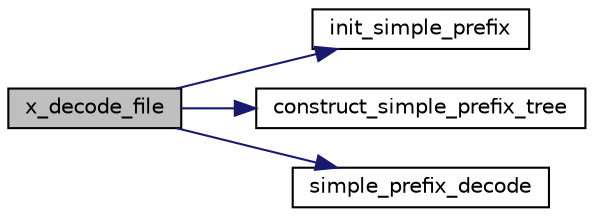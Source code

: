 digraph "x_decode_file"
{
  edge [fontname="Helvetica",fontsize="10",labelfontname="Helvetica",labelfontsize="10"];
  node [fontname="Helvetica",fontsize="10",shape=record];
  rankdir="LR";
  Node1 [label="x_decode_file",height=0.2,width=0.4,color="black", fillcolor="grey75", style="filled" fontcolor="black"];
  Node1 -> Node2 [color="midnightblue",fontsize="10",style="solid",fontname="Helvetica"];
  Node2 [label="init_simple_prefix",height=0.2,width=0.4,color="black", fillcolor="white", style="filled",URL="$simple__prefix__impl_8h.html#af8da3d9dd76b4948b2233ed801729904",tooltip="allocate memory for a new simple_prefix tree   Precondition: The structure should not have already be..."];
  Node1 -> Node3 [color="midnightblue",fontsize="10",style="solid",fontname="Helvetica"];
  Node3 [label="construct_simple_prefix_tree",height=0.2,width=0.4,color="black", fillcolor="white", style="filled",URL="$simple__prefix__impl_8h.html#a6657448982edc6daa25abcb440fca1d8",tooltip="construct a naive simple_prefix tree for a set of characters specified by input_msgs    Precondition:..."];
  Node1 -> Node4 [color="midnightblue",fontsize="10",style="solid",fontname="Helvetica"];
  Node4 [label="simple_prefix_decode",height=0.2,width=0.4,color="black", fillcolor="white", style="filled",URL="$simple__prefix__impl_8h.html#a40ee92d324331ee4ca644e67d3697f58"];
}
